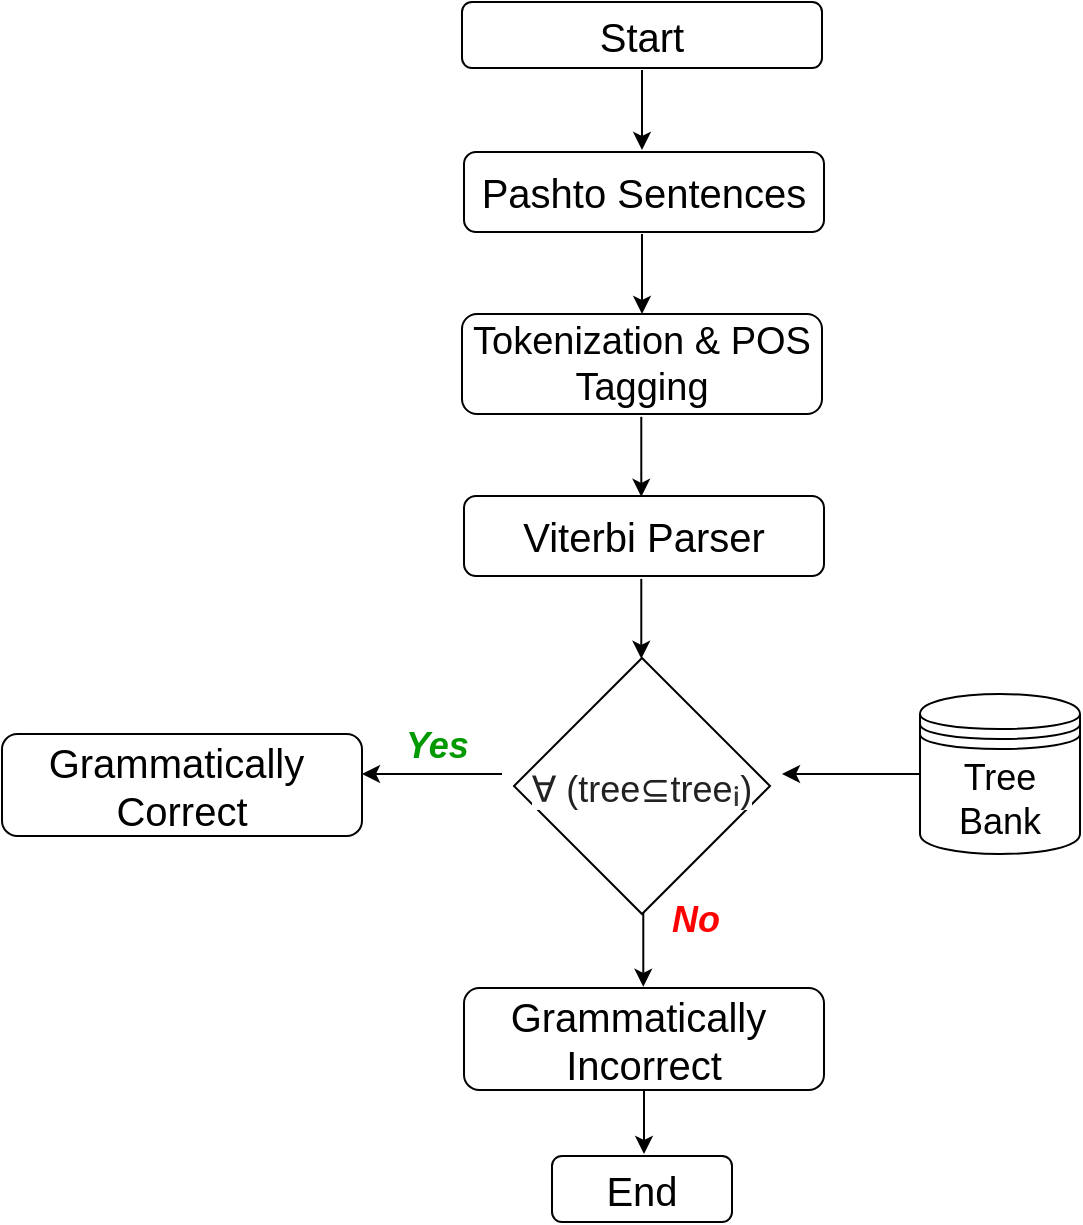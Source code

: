 <mxfile version="10.9.8"><diagram id="U8_edhRuWWU5XX5kz_rB" name="Page-1"><mxGraphModel dx="868" dy="435" grid="1" gridSize="10" guides="1" tooltips="1" connect="1" arrows="1" fold="1" page="1" pageScale="1" pageWidth="827" pageHeight="1169" math="0" shadow="0"><root><mxCell id="0"/><mxCell id="1" parent="0"/><mxCell id="R3KpRxb_PwLtYLH6SFyf-8" value="" style="edgeStyle=orthogonalEdgeStyle;rounded=0;orthogonalLoop=1;jettySize=auto;html=1;fontSize=23;" parent="1" edge="1"><mxGeometry relative="1" as="geometry"><mxPoint x="391" y="689" as="targetPoint"/><mxPoint x="391" y="647" as="sourcePoint"/></mxGeometry></mxCell><mxCell id="O1Zfwg4gi__ipvAQG4Pj-147" value="" style="endArrow=classic;html=1;exitX=0.5;exitY=1;exitDx=0;exitDy=0;entryX=0.5;entryY=0;entryDx=0;entryDy=0;" parent="1" edge="1"><mxGeometry width="50" height="50" relative="1" as="geometry"><mxPoint x="389.647" y="320.412" as="sourcePoint"/><mxPoint x="389.647" y="360.412" as="targetPoint"/></mxGeometry></mxCell><mxCell id="O1Zfwg4gi__ipvAQG4Pj-155" value="&lt;font style=&quot;font-size: 18px&quot; color=&quot;#009900&quot;&gt;&lt;b&gt;&lt;i&gt;Yes&lt;/i&gt;&lt;/b&gt;&lt;/font&gt;" style="text;html=1;resizable=0;points=[];autosize=1;align=left;verticalAlign=top;spacingTop=-4;" parent="1" vertex="1"><mxGeometry x="270" y="472" width="50" height="20" as="geometry"/></mxCell><mxCell id="O1Zfwg4gi__ipvAQG4Pj-156" value="&lt;font style=&quot;font-size: 18px&quot; color=&quot;#ff0000&quot;&gt;&lt;b&gt;&lt;i&gt;No&lt;/i&gt;&lt;/b&gt;&lt;/font&gt;" style="text;html=1;resizable=0;points=[];autosize=1;align=left;verticalAlign=top;spacingTop=-4;" parent="1" vertex="1"><mxGeometry x="403" y="559" width="40" height="20" as="geometry"/></mxCell><mxCell id="hBz2oOpuvxTwYN1qh5Qr-2" value="" style="endArrow=classic;html=1;exitX=0.5;exitY=1;exitDx=0;exitDy=0;entryX=0.5;entryY=0;entryDx=0;entryDy=0;" parent="1" edge="1"><mxGeometry width="50" height="50" relative="1" as="geometry"><mxPoint x="390.647" y="565.412" as="sourcePoint"/><mxPoint x="390.647" y="605.412" as="targetPoint"/></mxGeometry></mxCell><mxCell id="C0aRhg_jIZERbNgDqxul-2" value="&lt;font&gt;&lt;span style=&quot;font-size: 20px&quot;&gt;Grammatically&amp;nbsp;&lt;br&gt;Correct&lt;/span&gt;&lt;/font&gt;" style="rounded=1;whiteSpace=wrap;html=1;glass=0;comic=0;shadow=0;fontStyle=0" parent="1" vertex="1"><mxGeometry x="70" y="479" width="180" height="51" as="geometry"/></mxCell><mxCell id="C0aRhg_jIZERbNgDqxul-3" value="" style="endArrow=classic;html=1;" parent="1" edge="1"><mxGeometry width="50" height="50" relative="1" as="geometry"><mxPoint x="320" y="499" as="sourcePoint"/><mxPoint x="250" y="499" as="targetPoint"/></mxGeometry></mxCell><mxCell id="C0aRhg_jIZERbNgDqxul-5" value="&lt;font style=&quot;font-size: 20px&quot;&gt;Viterbi Parser&lt;/font&gt;" style="rounded=1;whiteSpace=wrap;html=1;glass=0;comic=0;shadow=0;" parent="1" vertex="1"><mxGeometry x="301" y="360" width="180" height="40" as="geometry"/></mxCell><mxCell id="C0aRhg_jIZERbNgDqxul-8" value="" style="endArrow=classic;html=1;exitX=0.5;exitY=1;exitDx=0;exitDy=0;entryX=0.5;entryY=0;entryDx=0;entryDy=0;" parent="1" edge="1"><mxGeometry width="50" height="50" relative="1" as="geometry"><mxPoint x="389.647" y="401.412" as="sourcePoint"/><mxPoint x="389.647" y="441.412" as="targetPoint"/></mxGeometry></mxCell><mxCell id="R3KpRxb_PwLtYLH6SFyf-1" value="&lt;span style=&quot;white-space: normal ; font-size: 18px&quot;&gt;&lt;font style=&quot;font-size: 18px&quot;&gt;&lt;span style=&quot;color: rgb(34 , 34 , 34) ; font-family: &amp;#34;arial&amp;#34; , sans-serif ; text-align: left ; background-color: rgb(255 , 255 , 255)&quot;&gt;∀ (tree&lt;/span&gt;&lt;span style=&quot;color: rgb(34 , 34 , 34) ; font-family: &amp;#34;arial&amp;#34; , sans-serif ; text-align: left ; background-color: rgb(255 , 255 , 255)&quot;&gt;⊆tree&lt;/span&gt;&lt;/font&gt;&lt;span style=&quot;background-color: transparent ; color: rgb(55 , 54 , 55) ; font-family: &amp;#34;source sans pro&amp;#34; , &amp;#34;roboto&amp;#34; , &amp;#34;san francisco&amp;#34; , &amp;#34;segoe ui&amp;#34; , sans-serif&quot;&gt;&lt;font style=&quot;font-size: 18px&quot;&gt;ᵢ&lt;/font&gt;&lt;/span&gt;&lt;span style=&quot;color: rgb(34 , 34 , 34) ; font-family: &amp;#34;arial&amp;#34; , sans-serif ; text-align: left ; background-color: rgb(255 , 255 , 255)&quot;&gt;)&lt;/span&gt;&lt;/span&gt;" style="rhombus;whiteSpace=wrap;html=1;fontStyle=0;fontSize=23;" parent="1" vertex="1"><mxGeometry x="326" y="441" width="128" height="128" as="geometry"/></mxCell><mxCell id="R3KpRxb_PwLtYLH6SFyf-3" value="&lt;span&gt;&lt;font style=&quot;font-size: 19px ; line-height: 120%&quot;&gt;Tokenization &amp;amp; POS Tagging&lt;/font&gt;&lt;/span&gt;" style="rounded=1;whiteSpace=wrap;html=1;glass=0;comic=0;shadow=0;" parent="1" vertex="1"><mxGeometry x="300" y="269" width="180" height="50" as="geometry"/></mxCell><mxCell id="R3KpRxb_PwLtYLH6SFyf-4" value="&lt;font style=&quot;font-size: 20px&quot;&gt;Pashto Sentences&lt;/font&gt;" style="rounded=1;whiteSpace=wrap;html=1;glass=0;comic=0;shadow=0;" parent="1" vertex="1"><mxGeometry x="301" y="188" width="180" height="40" as="geometry"/></mxCell><mxCell id="R3KpRxb_PwLtYLH6SFyf-5" value="" style="endArrow=classic;html=1;exitX=0.5;exitY=1;exitDx=0;exitDy=0;entryX=0.5;entryY=0;entryDx=0;entryDy=0;" parent="1" edge="1"><mxGeometry width="50" height="50" relative="1" as="geometry"><mxPoint x="390" y="229" as="sourcePoint"/><mxPoint x="390" y="269" as="targetPoint"/></mxGeometry></mxCell><mxCell id="R3KpRxb_PwLtYLH6SFyf-7" value="&lt;font style=&quot;font-size: 20px&quot;&gt;End&lt;/font&gt;" style="rounded=1;whiteSpace=wrap;html=1;glass=0;comic=0;shadow=0;" parent="1" vertex="1"><mxGeometry x="345" y="690" width="90" height="33" as="geometry"/></mxCell><mxCell id="yZ5Mke-mhumuSrUqHjz3-1" value="&lt;font style=&quot;font-size: 20px&quot;&gt;Start&lt;/font&gt;" style="rounded=1;whiteSpace=wrap;html=1;glass=0;comic=0;shadow=0;" parent="1" vertex="1"><mxGeometry x="300" y="113" width="180" height="33" as="geometry"/></mxCell><mxCell id="yZ5Mke-mhumuSrUqHjz3-2" value="" style="endArrow=classic;html=1;exitX=0.5;exitY=1;exitDx=0;exitDy=0;entryX=0.5;entryY=0;entryDx=0;entryDy=0;" parent="1" edge="1"><mxGeometry width="50" height="50" relative="1" as="geometry"><mxPoint x="390" y="147" as="sourcePoint"/><mxPoint x="390" y="187" as="targetPoint"/></mxGeometry></mxCell><mxCell id="xoqDr52dWAkvhvHhgAMF-1" value="&lt;font style=&quot;font-size: 18px&quot;&gt;Tree Bank&lt;/font&gt;" style="shape=datastore;whiteSpace=wrap;html=1;" parent="1" vertex="1"><mxGeometry x="529" y="459" width="80" height="80" as="geometry"/></mxCell><mxCell id="NK_q0-FGYRSwMVg_AMkK-1" value="" style="endArrow=classic;html=1;exitX=0;exitY=0.5;exitDx=0;exitDy=0;" edge="1" parent="1" source="xoqDr52dWAkvhvHhgAMF-1"><mxGeometry width="50" height="50" relative="1" as="geometry"><mxPoint x="529" y="580" as="sourcePoint"/><mxPoint x="460" y="499" as="targetPoint"/></mxGeometry></mxCell><mxCell id="NK_q0-FGYRSwMVg_AMkK-3" value="&lt;font&gt;&lt;span style=&quot;font-size: 20px&quot;&gt;Grammatically&amp;nbsp;&lt;br&gt;Incorrect&lt;/span&gt;&lt;/font&gt;" style="rounded=1;whiteSpace=wrap;html=1;glass=0;comic=0;shadow=0;fontStyle=0" vertex="1" parent="1"><mxGeometry x="301" y="606" width="180" height="51" as="geometry"/></mxCell></root></mxGraphModel></diagram></mxfile>